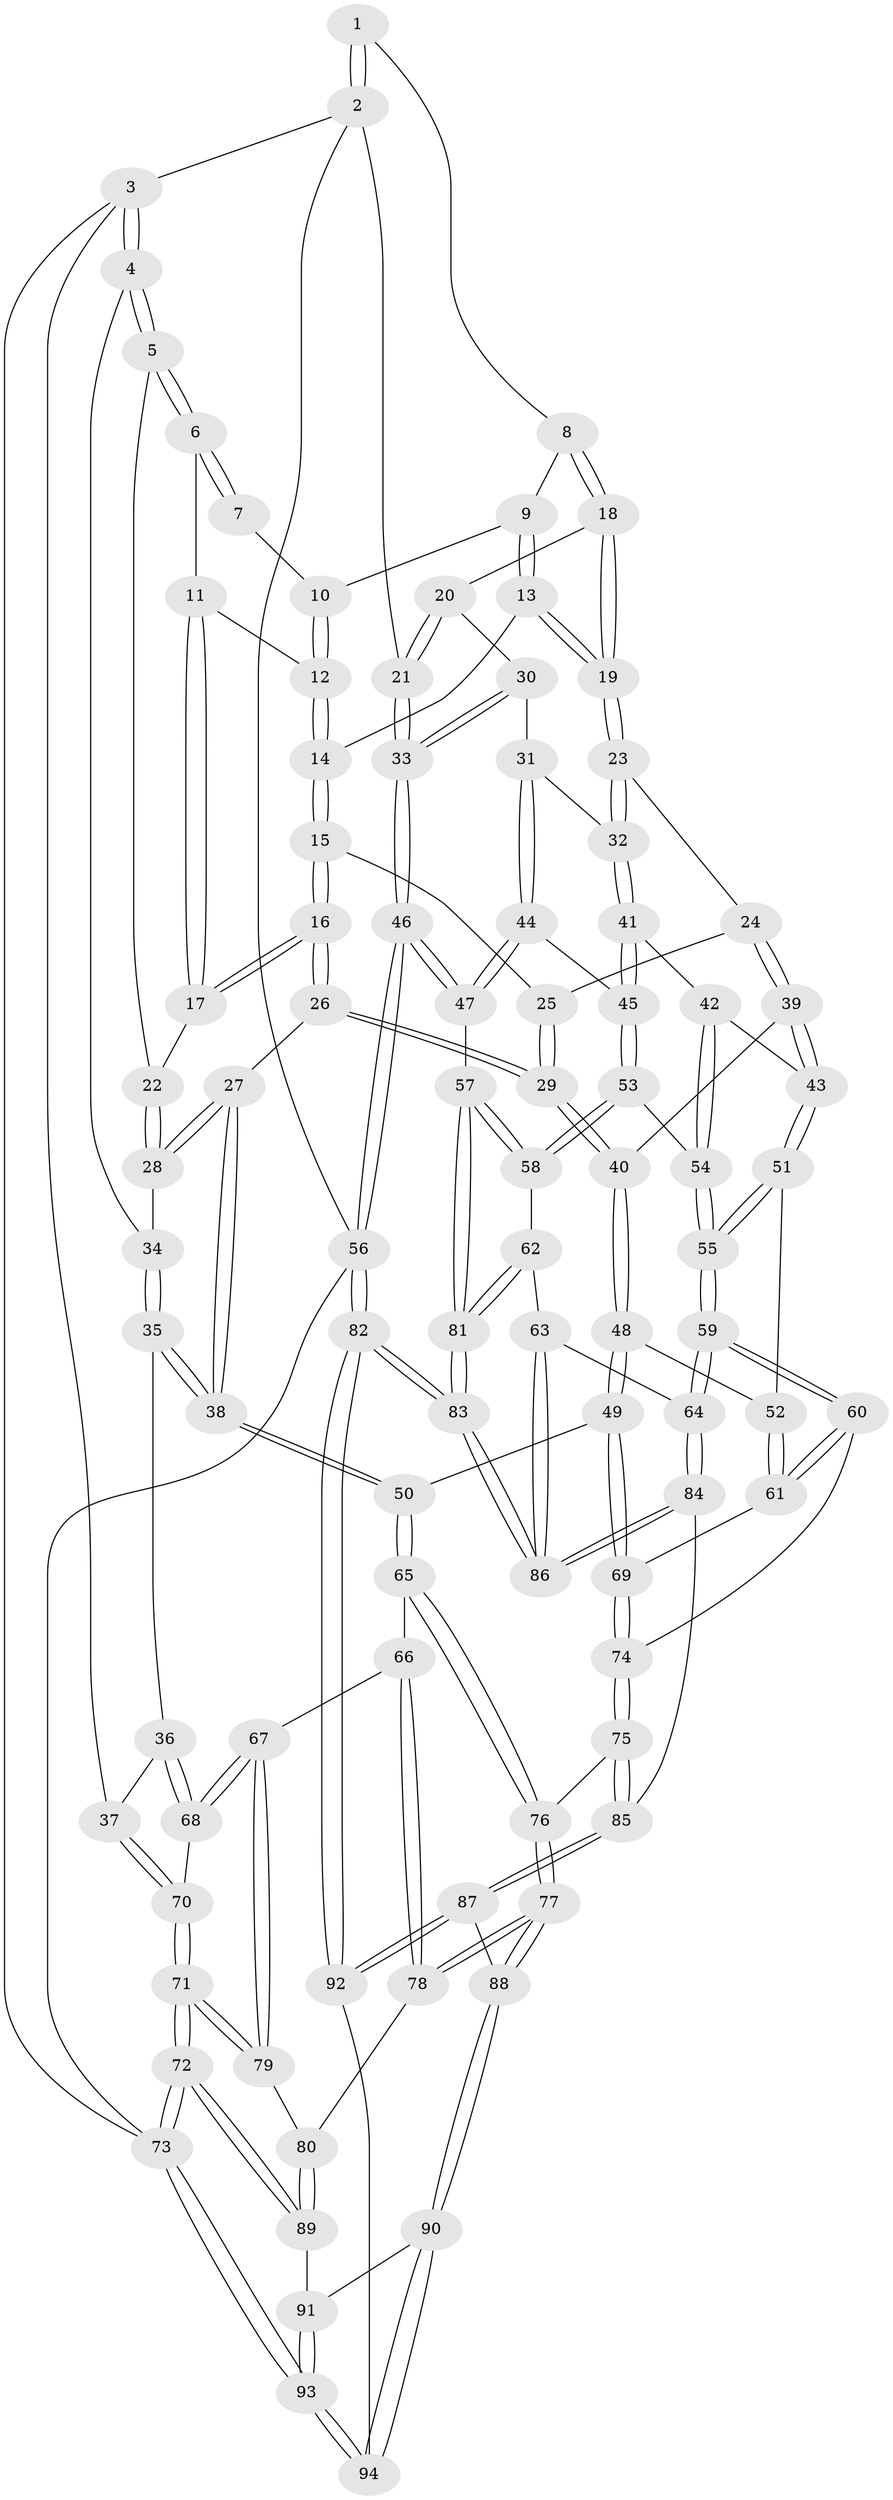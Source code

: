 // coarse degree distribution, {4: 0.3389830508474576, 5: 0.3898305084745763, 6: 0.06779661016949153, 2: 0.01694915254237288, 3: 0.1864406779661017}
// Generated by graph-tools (version 1.1) at 2025/24/03/03/25 07:24:40]
// undirected, 94 vertices, 232 edges
graph export_dot {
graph [start="1"]
  node [color=gray90,style=filled];
  1 [pos="+0.7192032442035279+0"];
  2 [pos="+1+0"];
  3 [pos="+0+0"];
  4 [pos="+0+0"];
  5 [pos="+0+0"];
  6 [pos="+0.18658036808224301+0"];
  7 [pos="+0.6308377181947645+0"];
  8 [pos="+0.7506945105439344+0.1068817202961935"];
  9 [pos="+0.6537040220195691+0.04714520456391517"];
  10 [pos="+0.6286730795460702+0"];
  11 [pos="+0.42826205858301986+0.05425618129658013"];
  12 [pos="+0.5241974010489169+0.1047362425414247"];
  13 [pos="+0.5817862117170982+0.13365413177033925"];
  14 [pos="+0.5490295362855607+0.13374604377251376"];
  15 [pos="+0.5125089957358228+0.20270025166643044"];
  16 [pos="+0.4531771944415467+0.22549055121080328"];
  17 [pos="+0.423265382631538+0.20518820632429544"];
  18 [pos="+0.7980235011517874+0.15715023899874583"];
  19 [pos="+0.7078785423952683+0.23497198284967627"];
  20 [pos="+0.871064028869729+0.1426382033803682"];
  21 [pos="+1+0"];
  22 [pos="+0.38887799632906034+0.20403503624472383"];
  23 [pos="+0.6960516854348383+0.27337137299087605"];
  24 [pos="+0.6335572455251646+0.3038932528309945"];
  25 [pos="+0.5433986045405823+0.24688752835959424"];
  26 [pos="+0.4328590843937721+0.34998417575972257"];
  27 [pos="+0.3198883893256636+0.3406797089534893"];
  28 [pos="+0.30523108487337297+0.2915586623238227"];
  29 [pos="+0.4656870383797858+0.3769230539184295"];
  30 [pos="+0.8914031334963053+0.2773406717939703"];
  31 [pos="+0.856953001324042+0.35934044685687244"];
  32 [pos="+0.7401196150380684+0.33837904404036884"];
  33 [pos="+1+0.4333067215122799"];
  34 [pos="+0.22191254785418488+0.19236795015369706"];
  35 [pos="+0.17736741659678185+0.46751708120728175"];
  36 [pos="+0.09461273262957658+0.4572192049562662"];
  37 [pos="+0+0.31867014334307703"];
  38 [pos="+0.21164852461521047+0.47456638393074807"];
  39 [pos="+0.5697709333143084+0.3878844247033709"];
  40 [pos="+0.4703918529466186+0.3823755018985851"];
  41 [pos="+0.729156386885091+0.4420979510515932"];
  42 [pos="+0.6626357265754316+0.4766240365299327"];
  43 [pos="+0.6229003918234599+0.479664295334236"];
  44 [pos="+0.9201846575024485+0.4819368887719073"];
  45 [pos="+0.8379531203101706+0.5063393186596942"];
  46 [pos="+1+0.5481324532551626"];
  47 [pos="+1+0.5484612641173011"];
  48 [pos="+0.4300025106913008+0.5290792948211809"];
  49 [pos="+0.3750255431190816+0.5640553199984042"];
  50 [pos="+0.2775951798840075+0.5502977546990052"];
  51 [pos="+0.5917043140255845+0.5402638263327755"];
  52 [pos="+0.4695407470380709+0.5387981533094687"];
  53 [pos="+0.7985175806726719+0.5603665625850718"];
  54 [pos="+0.7316860290818668+0.5716221000248763"];
  55 [pos="+0.631894453307686+0.6788202845870168"];
  56 [pos="+1+1"];
  57 [pos="+1+0.5620013395340394"];
  58 [pos="+0.8124235524403618+0.6965001775374581"];
  59 [pos="+0.6271816170352047+0.7341798721183241"];
  60 [pos="+0.5961459282684797+0.7302590869466868"];
  61 [pos="+0.5523207650234935+0.693257737207085"];
  62 [pos="+0.7939815111441321+0.7235163985120899"];
  63 [pos="+0.7048848182108297+0.750437007186765"];
  64 [pos="+0.6363155652919562+0.7449699671458064"];
  65 [pos="+0.2700079483017666+0.5748659760741918"];
  66 [pos="+0.23260729005058256+0.6717663047706929"];
  67 [pos="+0.08806343135979416+0.7132319628169265"];
  68 [pos="+0.08278339983327497+0.676670259673158"];
  69 [pos="+0.3939026965088718+0.6067401518577996"];
  70 [pos="+0+0.5111899904493121"];
  71 [pos="+0+0.8730801522664134"];
  72 [pos="+0+0.9044254710702543"];
  73 [pos="+0+1"];
  74 [pos="+0.4025590254919286+0.7771832344269362"];
  75 [pos="+0.3921016559292367+0.7882041671032948"];
  76 [pos="+0.3826133779442085+0.7944367360147163"];
  77 [pos="+0.3157989829156731+0.8462508426123339"];
  78 [pos="+0.30071582954978393+0.8407772493594201"];
  79 [pos="+0.07058509218352783+0.7445752419022559"];
  80 [pos="+0.18601653459750783+0.8617028442411941"];
  81 [pos="+0.8944813565064824+0.8096955474107295"];
  82 [pos="+1+1"];
  83 [pos="+0.9641269729559567+1"];
  84 [pos="+0.6158188757855726+0.8438914385023678"];
  85 [pos="+0.5657280293163864+0.9261417101210381"];
  86 [pos="+0.9154308909912273+1"];
  87 [pos="+0.5586058924878948+0.9479470248148104"];
  88 [pos="+0.33802217874480106+0.9066989496134276"];
  89 [pos="+0.15753220398055992+0.9015003407748555"];
  90 [pos="+0.3341806804644564+0.9699459316888204"];
  91 [pos="+0.14701862018336534+0.9770969408899578"];
  92 [pos="+0.5939959395395632+1"];
  93 [pos="+0.032700828413985195+1"];
  94 [pos="+0.3392016417866401+1"];
  1 -- 2;
  1 -- 2;
  1 -- 8;
  2 -- 3;
  2 -- 21;
  2 -- 56;
  3 -- 4;
  3 -- 4;
  3 -- 37;
  3 -- 73;
  4 -- 5;
  4 -- 5;
  4 -- 34;
  5 -- 6;
  5 -- 6;
  5 -- 22;
  6 -- 7;
  6 -- 7;
  6 -- 11;
  7 -- 10;
  8 -- 9;
  8 -- 18;
  8 -- 18;
  9 -- 10;
  9 -- 13;
  9 -- 13;
  10 -- 12;
  10 -- 12;
  11 -- 12;
  11 -- 17;
  11 -- 17;
  12 -- 14;
  12 -- 14;
  13 -- 14;
  13 -- 19;
  13 -- 19;
  14 -- 15;
  14 -- 15;
  15 -- 16;
  15 -- 16;
  15 -- 25;
  16 -- 17;
  16 -- 17;
  16 -- 26;
  16 -- 26;
  17 -- 22;
  18 -- 19;
  18 -- 19;
  18 -- 20;
  19 -- 23;
  19 -- 23;
  20 -- 21;
  20 -- 21;
  20 -- 30;
  21 -- 33;
  21 -- 33;
  22 -- 28;
  22 -- 28;
  23 -- 24;
  23 -- 32;
  23 -- 32;
  24 -- 25;
  24 -- 39;
  24 -- 39;
  25 -- 29;
  25 -- 29;
  26 -- 27;
  26 -- 29;
  26 -- 29;
  27 -- 28;
  27 -- 28;
  27 -- 38;
  27 -- 38;
  28 -- 34;
  29 -- 40;
  29 -- 40;
  30 -- 31;
  30 -- 33;
  30 -- 33;
  31 -- 32;
  31 -- 44;
  31 -- 44;
  32 -- 41;
  32 -- 41;
  33 -- 46;
  33 -- 46;
  34 -- 35;
  34 -- 35;
  35 -- 36;
  35 -- 38;
  35 -- 38;
  36 -- 37;
  36 -- 68;
  36 -- 68;
  37 -- 70;
  37 -- 70;
  38 -- 50;
  38 -- 50;
  39 -- 40;
  39 -- 43;
  39 -- 43;
  40 -- 48;
  40 -- 48;
  41 -- 42;
  41 -- 45;
  41 -- 45;
  42 -- 43;
  42 -- 54;
  42 -- 54;
  43 -- 51;
  43 -- 51;
  44 -- 45;
  44 -- 47;
  44 -- 47;
  45 -- 53;
  45 -- 53;
  46 -- 47;
  46 -- 47;
  46 -- 56;
  46 -- 56;
  47 -- 57;
  48 -- 49;
  48 -- 49;
  48 -- 52;
  49 -- 50;
  49 -- 69;
  49 -- 69;
  50 -- 65;
  50 -- 65;
  51 -- 52;
  51 -- 55;
  51 -- 55;
  52 -- 61;
  52 -- 61;
  53 -- 54;
  53 -- 58;
  53 -- 58;
  54 -- 55;
  54 -- 55;
  55 -- 59;
  55 -- 59;
  56 -- 82;
  56 -- 82;
  56 -- 73;
  57 -- 58;
  57 -- 58;
  57 -- 81;
  57 -- 81;
  58 -- 62;
  59 -- 60;
  59 -- 60;
  59 -- 64;
  59 -- 64;
  60 -- 61;
  60 -- 61;
  60 -- 74;
  61 -- 69;
  62 -- 63;
  62 -- 81;
  62 -- 81;
  63 -- 64;
  63 -- 86;
  63 -- 86;
  64 -- 84;
  64 -- 84;
  65 -- 66;
  65 -- 76;
  65 -- 76;
  66 -- 67;
  66 -- 78;
  66 -- 78;
  67 -- 68;
  67 -- 68;
  67 -- 79;
  67 -- 79;
  68 -- 70;
  69 -- 74;
  69 -- 74;
  70 -- 71;
  70 -- 71;
  71 -- 72;
  71 -- 72;
  71 -- 79;
  71 -- 79;
  72 -- 73;
  72 -- 73;
  72 -- 89;
  72 -- 89;
  73 -- 93;
  73 -- 93;
  74 -- 75;
  74 -- 75;
  75 -- 76;
  75 -- 85;
  75 -- 85;
  76 -- 77;
  76 -- 77;
  77 -- 78;
  77 -- 78;
  77 -- 88;
  77 -- 88;
  78 -- 80;
  79 -- 80;
  80 -- 89;
  80 -- 89;
  81 -- 83;
  81 -- 83;
  82 -- 83;
  82 -- 83;
  82 -- 92;
  82 -- 92;
  83 -- 86;
  83 -- 86;
  84 -- 85;
  84 -- 86;
  84 -- 86;
  85 -- 87;
  85 -- 87;
  87 -- 88;
  87 -- 92;
  87 -- 92;
  88 -- 90;
  88 -- 90;
  89 -- 91;
  90 -- 91;
  90 -- 94;
  90 -- 94;
  91 -- 93;
  91 -- 93;
  92 -- 94;
  93 -- 94;
  93 -- 94;
}
